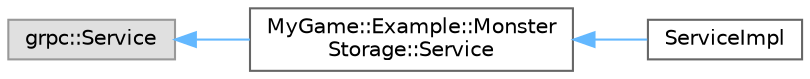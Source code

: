 digraph "Graphical Class Hierarchy"
{
 // LATEX_PDF_SIZE
  bgcolor="transparent";
  edge [fontname=Helvetica,fontsize=10,labelfontname=Helvetica,labelfontsize=10];
  node [fontname=Helvetica,fontsize=10,shape=box,height=0.2,width=0.4];
  rankdir="LR";
  Node0 [id="Node000000",label="grpc::Service",height=0.2,width=0.4,color="grey60", fillcolor="#E0E0E0", style="filled",tooltip=" "];
  Node0 -> Node1 [id="edge225_Node000000_Node000001",dir="back",color="steelblue1",style="solid",tooltip=" "];
  Node1 [id="Node000001",label="MyGame::Example::Monster\lStorage::Service",height=0.2,width=0.4,color="grey40", fillcolor="white", style="filled",URL="$classMyGame_1_1Example_1_1MonsterStorage_1_1Service.html",tooltip=" "];
  Node1 -> Node2 [id="edge226_Node000001_Node000002",dir="back",color="steelblue1",style="solid",tooltip=" "];
  Node2 [id="Node000002",label="ServiceImpl",height=0.2,width=0.4,color="grey40", fillcolor="white", style="filled",URL="$classServiceImpl.html",tooltip=" "];
}
